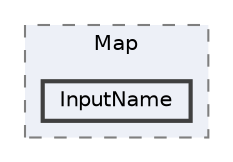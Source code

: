 digraph "C:/Users/むずでょ/Documents/Unity Projects/RMU-1-00-00-Research/Assets/RPGMaker/Codebase/Runtime/Map/InputName"
{
 // LATEX_PDF_SIZE
  bgcolor="transparent";
  edge [fontname=Helvetica,fontsize=10,labelfontname=Helvetica,labelfontsize=10];
  node [fontname=Helvetica,fontsize=10,shape=box,height=0.2,width=0.4];
  compound=true
  subgraph clusterdir_bab00a1c1d11957d455b1704e2a64cde {
    graph [ bgcolor="#edf0f7", pencolor="grey50", label="Map", fontname=Helvetica,fontsize=10 style="filled,dashed", URL="dir_bab00a1c1d11957d455b1704e2a64cde.html",tooltip=""]
  dir_ae5f16bbfd5800b05cd273a7ab61c35c [label="InputName", fillcolor="#edf0f7", color="grey25", style="filled,bold", URL="dir_ae5f16bbfd5800b05cd273a7ab61c35c.html",tooltip=""];
  }
}
